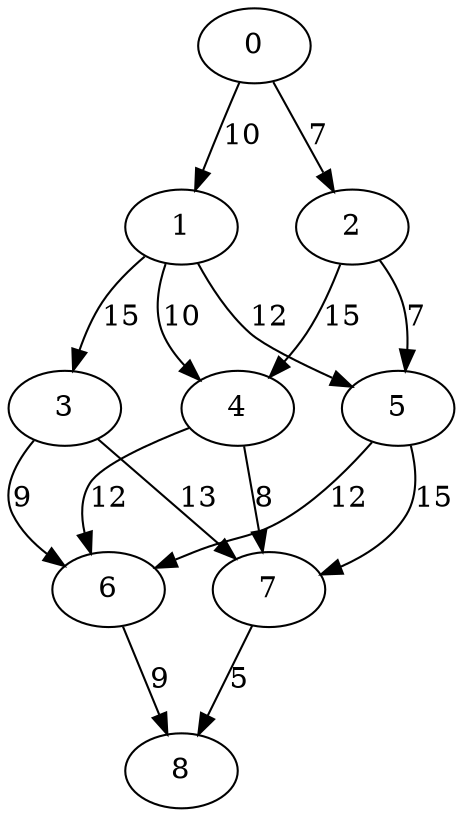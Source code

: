digraph G {

	0 -> 1[label="10 "];
	0 -> 2[label="7 "];
	1 -> 3[label="15 "];
	1 -> 4[label="10 "];
	1 -> 5[label="12 "];
	2 -> 4[label="15 "];
	2 -> 5[label="7 "];
	3 -> 6[label="9 "];
	3 -> 7[label="13 "];
	4 -> 6[label="12 "];
	4 -> 7[label="8 "];
	5 -> 6[label="12 "];
	5 -> 7[label="15 "];
	6 -> 8[label="9 "];
	7 -> 8[label="5 "];

}